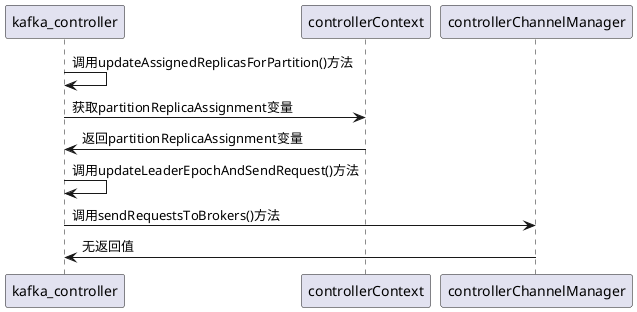 @startuml

' actor Actor
' autonumber
kafka_controller-> kafka_controller: 调用updateAssignedReplicasForPartition()方法
kafka_controller-> controllerContext:获取partitionReplicaAssignment变量
controllerContext-> kafka_controller:返回partitionReplicaAssignment变量
kafka_controller-> kafka_controller: 调用updateLeaderEpochAndSendRequest()方法
kafka_controller-> controllerChannelManager: 调用sendRequestsToBrokers()方法
controllerChannelManager-> kafka_controller: 无返回值
' kafka_controller-> kafka_controller: 调用updateLeaderEpochAndSendRequest()方法
' kafka_controller-> kafka_controller: 调用updateLeaderEpochAndSendRequest()方法
' kafka_controller-> kafka_controller: 调用updateLeaderEpochAndSendRequest()方法
' kafka_controller-> kafka_controller: 调用updateLeaderEpochAndSendRequest()方法
' kafka_controller-> kafka_controller: 调用updateLeaderEpochAndSendRequest()方法
' kafka_controller-> kafka_controller: 调用updateLeaderEpochAndSendRequest()方法
' kafka_controller-> kafka_controller: 调用updateLeaderEpochAndSendRequest()方法
' kafka_controller-> kafka_controller: 调用updateLeaderEpochAndSendRequest()方法
' kafka_controller-> kafka_controller: 调用updateLeaderEpochAndSendRequest()方法
' kafka_controller-> kafka_controller: 调用updateLeaderEpochAndSendRequest()方法
' kafka_controller-> kafka_controller: 调用updateLeaderEpochAndSendRequest()方法
' kafka_controller-> kafka_controller: 调用updateLeaderEpochAndSendRequest()方法
' kafka_controller-> kafka_controller: 调用updateLeaderEpochAndSendRequest()方法
' kafka_controller-> kafka_controller: 调用updateLeaderEpochAndSendRequest()方法
' Server->Device:调用write()方法
' Device-->Server:方法返回，无返回值
' Client->Server:调用close()方法
' Server-->Client:方法返回，无返回值
' Client-->Actor:程序执行完毕

@enduml